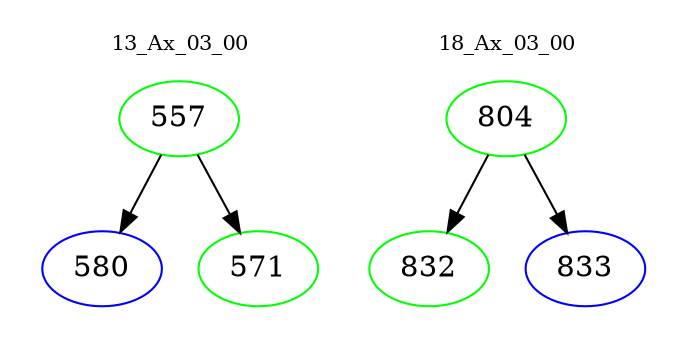digraph{
subgraph cluster_0 {
color = white
label = "13_Ax_03_00";
fontsize=10;
T0_557 [label="557", color="green"]
T0_557 -> T0_580 [color="black"]
T0_580 [label="580", color="blue"]
T0_557 -> T0_571 [color="black"]
T0_571 [label="571", color="green"]
}
subgraph cluster_1 {
color = white
label = "18_Ax_03_00";
fontsize=10;
T1_804 [label="804", color="green"]
T1_804 -> T1_832 [color="black"]
T1_832 [label="832", color="green"]
T1_804 -> T1_833 [color="black"]
T1_833 [label="833", color="blue"]
}
}
